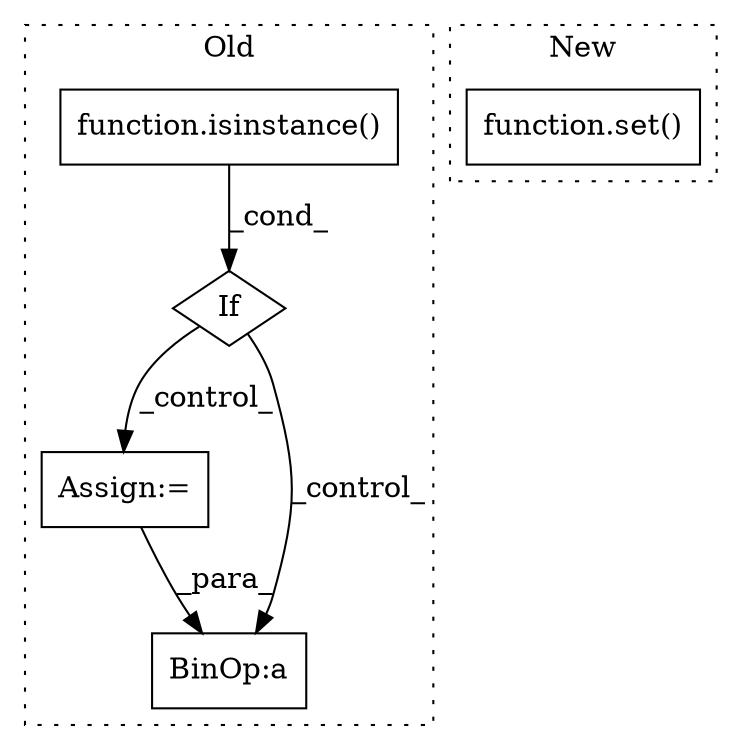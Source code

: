 digraph G {
subgraph cluster0 {
1 [label="function.isinstance()" a="75" s="1298,1329" l="11,1" shape="box"];
3 [label="Assign:=" a="68" s="1621" l="3" shape="box"];
4 [label="If" a="96" s="1268" l="3" shape="diamond"];
5 [label="BinOp:a" a="82" s="1697" l="3" shape="box"];
label = "Old";
style="dotted";
}
subgraph cluster1 {
2 [label="function.set()" a="75" s="965" l="5" shape="box"];
label = "New";
style="dotted";
}
1 -> 4 [label="_cond_"];
3 -> 5 [label="_para_"];
4 -> 5 [label="_control_"];
4 -> 3 [label="_control_"];
}